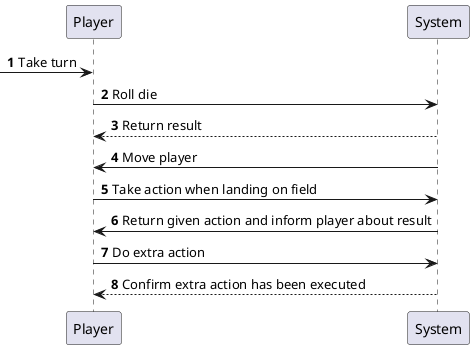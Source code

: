 @startuml
'https://plantuml.com/sequence-diagram

autonumber
->Player: Take turn
Player->System: Roll die
Player<--System: Return result
Player<-System: Move player
Player->System: Take action when landing on field
Player<-System: Return given action and inform player about result
Player-> System: Do extra action
Player<-- System: Confirm extra action has been executed


@enduml